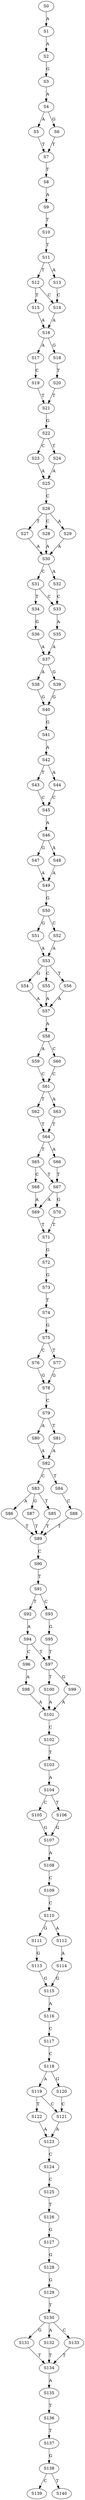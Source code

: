 strict digraph  {
	S0 -> S1 [ label = A ];
	S1 -> S2 [ label = A ];
	S2 -> S3 [ label = G ];
	S3 -> S4 [ label = A ];
	S4 -> S5 [ label = A ];
	S4 -> S6 [ label = G ];
	S5 -> S7 [ label = T ];
	S6 -> S7 [ label = T ];
	S7 -> S8 [ label = T ];
	S8 -> S9 [ label = A ];
	S9 -> S10 [ label = T ];
	S10 -> S11 [ label = T ];
	S11 -> S12 [ label = T ];
	S11 -> S13 [ label = A ];
	S12 -> S14 [ label = C ];
	S12 -> S15 [ label = T ];
	S13 -> S14 [ label = C ];
	S14 -> S16 [ label = A ];
	S15 -> S16 [ label = A ];
	S16 -> S17 [ label = A ];
	S16 -> S18 [ label = G ];
	S17 -> S19 [ label = C ];
	S18 -> S20 [ label = T ];
	S19 -> S21 [ label = T ];
	S20 -> S21 [ label = T ];
	S21 -> S22 [ label = G ];
	S22 -> S23 [ label = C ];
	S22 -> S24 [ label = T ];
	S23 -> S25 [ label = A ];
	S24 -> S25 [ label = A ];
	S25 -> S26 [ label = C ];
	S26 -> S27 [ label = T ];
	S26 -> S28 [ label = C ];
	S26 -> S29 [ label = A ];
	S27 -> S30 [ label = A ];
	S28 -> S30 [ label = A ];
	S29 -> S30 [ label = A ];
	S30 -> S31 [ label = C ];
	S30 -> S32 [ label = A ];
	S31 -> S33 [ label = C ];
	S31 -> S34 [ label = T ];
	S32 -> S33 [ label = C ];
	S33 -> S35 [ label = A ];
	S34 -> S36 [ label = G ];
	S35 -> S37 [ label = A ];
	S36 -> S37 [ label = A ];
	S37 -> S38 [ label = A ];
	S37 -> S39 [ label = G ];
	S38 -> S40 [ label = G ];
	S39 -> S40 [ label = G ];
	S40 -> S41 [ label = G ];
	S41 -> S42 [ label = A ];
	S42 -> S43 [ label = T ];
	S42 -> S44 [ label = A ];
	S43 -> S45 [ label = C ];
	S44 -> S45 [ label = C ];
	S45 -> S46 [ label = A ];
	S46 -> S47 [ label = G ];
	S46 -> S48 [ label = A ];
	S47 -> S49 [ label = A ];
	S48 -> S49 [ label = A ];
	S49 -> S50 [ label = G ];
	S50 -> S51 [ label = G ];
	S50 -> S52 [ label = C ];
	S51 -> S53 [ label = A ];
	S52 -> S53 [ label = A ];
	S53 -> S54 [ label = G ];
	S53 -> S55 [ label = C ];
	S53 -> S56 [ label = T ];
	S54 -> S57 [ label = A ];
	S55 -> S57 [ label = A ];
	S56 -> S57 [ label = A ];
	S57 -> S58 [ label = A ];
	S58 -> S59 [ label = A ];
	S58 -> S60 [ label = C ];
	S59 -> S61 [ label = C ];
	S60 -> S61 [ label = C ];
	S61 -> S62 [ label = T ];
	S61 -> S63 [ label = A ];
	S62 -> S64 [ label = T ];
	S63 -> S64 [ label = T ];
	S64 -> S65 [ label = T ];
	S64 -> S66 [ label = A ];
	S65 -> S67 [ label = T ];
	S65 -> S68 [ label = C ];
	S66 -> S67 [ label = T ];
	S67 -> S69 [ label = A ];
	S67 -> S70 [ label = G ];
	S68 -> S69 [ label = A ];
	S69 -> S71 [ label = T ];
	S70 -> S71 [ label = T ];
	S71 -> S72 [ label = G ];
	S72 -> S73 [ label = G ];
	S73 -> S74 [ label = T ];
	S74 -> S75 [ label = G ];
	S75 -> S76 [ label = C ];
	S75 -> S77 [ label = T ];
	S76 -> S78 [ label = G ];
	S77 -> S78 [ label = G ];
	S78 -> S79 [ label = C ];
	S79 -> S80 [ label = A ];
	S79 -> S81 [ label = T ];
	S80 -> S82 [ label = A ];
	S81 -> S82 [ label = A ];
	S82 -> S83 [ label = C ];
	S82 -> S84 [ label = T ];
	S83 -> S85 [ label = T ];
	S83 -> S86 [ label = A ];
	S83 -> S87 [ label = G ];
	S84 -> S88 [ label = C ];
	S85 -> S89 [ label = T ];
	S86 -> S89 [ label = T ];
	S87 -> S89 [ label = T ];
	S88 -> S89 [ label = T ];
	S89 -> S90 [ label = C ];
	S90 -> S91 [ label = T ];
	S91 -> S92 [ label = T ];
	S91 -> S93 [ label = C ];
	S92 -> S94 [ label = A ];
	S93 -> S95 [ label = G ];
	S94 -> S96 [ label = C ];
	S94 -> S97 [ label = T ];
	S95 -> S97 [ label = T ];
	S96 -> S98 [ label = A ];
	S97 -> S99 [ label = G ];
	S97 -> S100 [ label = T ];
	S98 -> S101 [ label = A ];
	S99 -> S101 [ label = A ];
	S100 -> S101 [ label = A ];
	S101 -> S102 [ label = C ];
	S102 -> S103 [ label = T ];
	S103 -> S104 [ label = A ];
	S104 -> S105 [ label = C ];
	S104 -> S106 [ label = T ];
	S105 -> S107 [ label = G ];
	S106 -> S107 [ label = G ];
	S107 -> S108 [ label = A ];
	S108 -> S109 [ label = C ];
	S109 -> S110 [ label = C ];
	S110 -> S111 [ label = G ];
	S110 -> S112 [ label = A ];
	S111 -> S113 [ label = G ];
	S112 -> S114 [ label = A ];
	S113 -> S115 [ label = G ];
	S114 -> S115 [ label = G ];
	S115 -> S116 [ label = A ];
	S116 -> S117 [ label = C ];
	S117 -> S118 [ label = C ];
	S118 -> S119 [ label = A ];
	S118 -> S120 [ label = G ];
	S119 -> S121 [ label = C ];
	S119 -> S122 [ label = T ];
	S120 -> S121 [ label = C ];
	S121 -> S123 [ label = A ];
	S122 -> S123 [ label = A ];
	S123 -> S124 [ label = C ];
	S124 -> S125 [ label = C ];
	S125 -> S126 [ label = T ];
	S126 -> S127 [ label = G ];
	S127 -> S128 [ label = G ];
	S128 -> S129 [ label = G ];
	S129 -> S130 [ label = T ];
	S130 -> S131 [ label = G ];
	S130 -> S132 [ label = A ];
	S130 -> S133 [ label = C ];
	S131 -> S134 [ label = T ];
	S132 -> S134 [ label = T ];
	S133 -> S134 [ label = T ];
	S134 -> S135 [ label = A ];
	S135 -> S136 [ label = T ];
	S136 -> S137 [ label = T ];
	S137 -> S138 [ label = G ];
	S138 -> S139 [ label = C ];
	S138 -> S140 [ label = T ];
}
